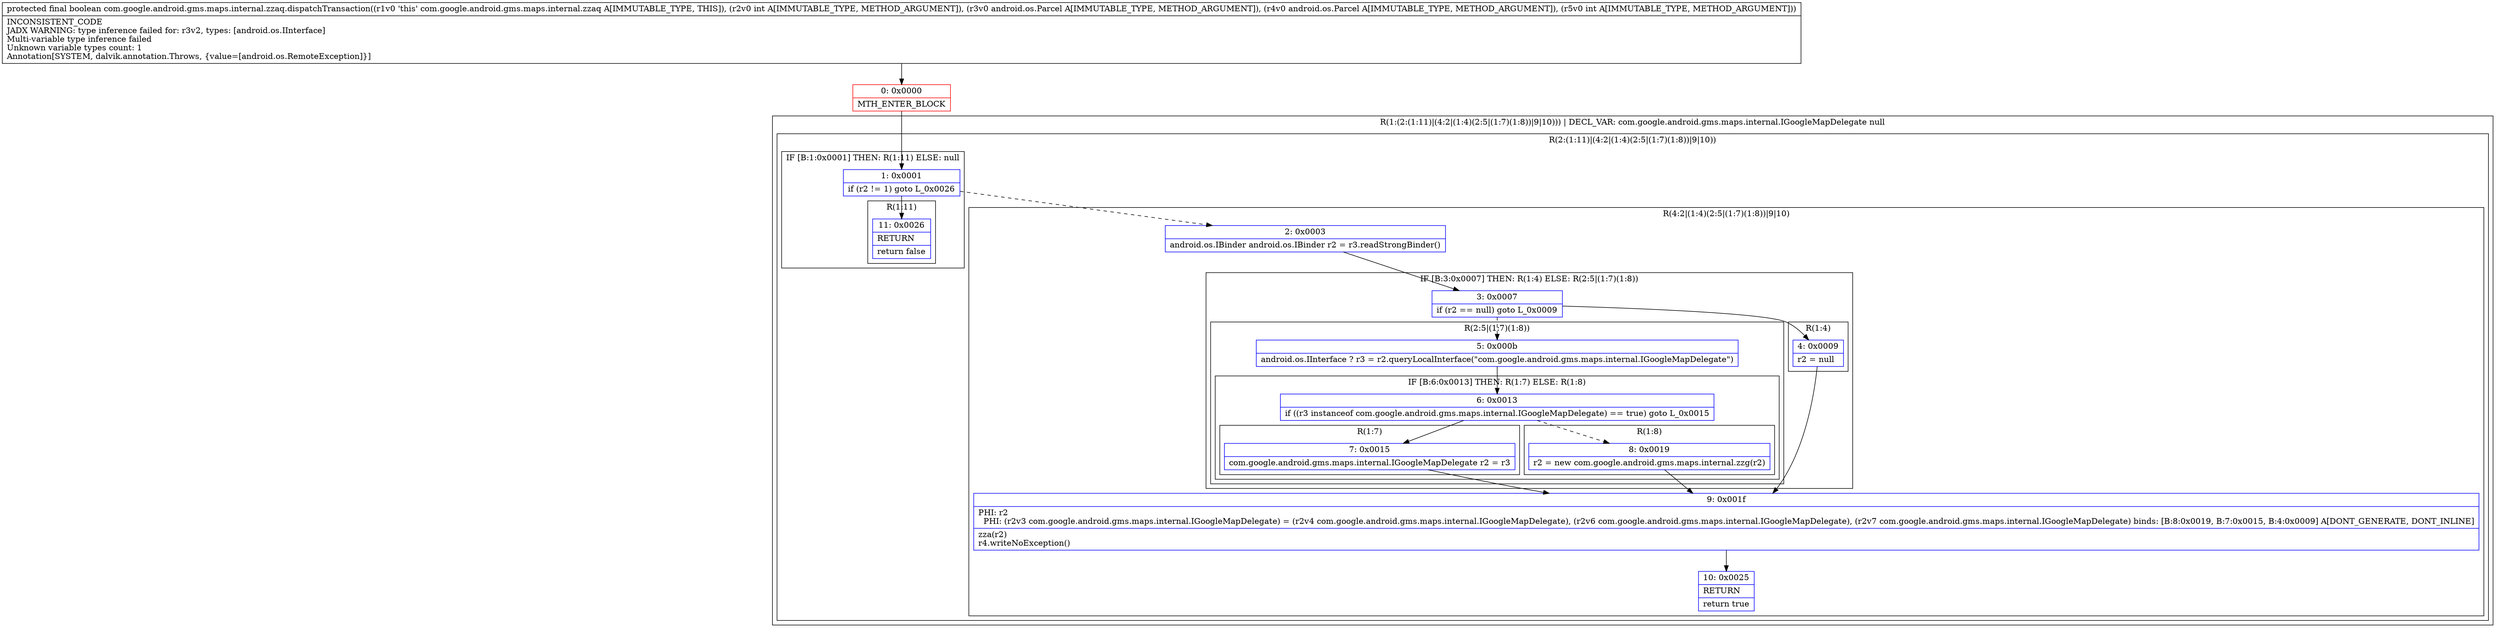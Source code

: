 digraph "CFG forcom.google.android.gms.maps.internal.zzaq.dispatchTransaction(ILandroid\/os\/Parcel;Landroid\/os\/Parcel;I)Z" {
subgraph cluster_Region_402320314 {
label = "R(1:(2:(1:11)|(4:2|(1:4)(2:5|(1:7)(1:8))|9|10))) | DECL_VAR: com.google.android.gms.maps.internal.IGoogleMapDelegate null\l";
node [shape=record,color=blue];
subgraph cluster_Region_710552396 {
label = "R(2:(1:11)|(4:2|(1:4)(2:5|(1:7)(1:8))|9|10))";
node [shape=record,color=blue];
subgraph cluster_IfRegion_189816446 {
label = "IF [B:1:0x0001] THEN: R(1:11) ELSE: null";
node [shape=record,color=blue];
Node_1 [shape=record,label="{1\:\ 0x0001|if (r2 != 1) goto L_0x0026\l}"];
subgraph cluster_Region_477612938 {
label = "R(1:11)";
node [shape=record,color=blue];
Node_11 [shape=record,label="{11\:\ 0x0026|RETURN\l|return false\l}"];
}
}
subgraph cluster_Region_326146233 {
label = "R(4:2|(1:4)(2:5|(1:7)(1:8))|9|10)";
node [shape=record,color=blue];
Node_2 [shape=record,label="{2\:\ 0x0003|android.os.IBinder android.os.IBinder r2 = r3.readStrongBinder()\l}"];
subgraph cluster_IfRegion_1866427901 {
label = "IF [B:3:0x0007] THEN: R(1:4) ELSE: R(2:5|(1:7)(1:8))";
node [shape=record,color=blue];
Node_3 [shape=record,label="{3\:\ 0x0007|if (r2 == null) goto L_0x0009\l}"];
subgraph cluster_Region_48754518 {
label = "R(1:4)";
node [shape=record,color=blue];
Node_4 [shape=record,label="{4\:\ 0x0009|r2 = null\l}"];
}
subgraph cluster_Region_369123464 {
label = "R(2:5|(1:7)(1:8))";
node [shape=record,color=blue];
Node_5 [shape=record,label="{5\:\ 0x000b|android.os.IInterface ? r3 = r2.queryLocalInterface(\"com.google.android.gms.maps.internal.IGoogleMapDelegate\")\l}"];
subgraph cluster_IfRegion_402049954 {
label = "IF [B:6:0x0013] THEN: R(1:7) ELSE: R(1:8)";
node [shape=record,color=blue];
Node_6 [shape=record,label="{6\:\ 0x0013|if ((r3 instanceof com.google.android.gms.maps.internal.IGoogleMapDelegate) == true) goto L_0x0015\l}"];
subgraph cluster_Region_371402986 {
label = "R(1:7)";
node [shape=record,color=blue];
Node_7 [shape=record,label="{7\:\ 0x0015|com.google.android.gms.maps.internal.IGoogleMapDelegate r2 = r3\l}"];
}
subgraph cluster_Region_25287987 {
label = "R(1:8)";
node [shape=record,color=blue];
Node_8 [shape=record,label="{8\:\ 0x0019|r2 = new com.google.android.gms.maps.internal.zzg(r2)\l}"];
}
}
}
}
Node_9 [shape=record,label="{9\:\ 0x001f|PHI: r2 \l  PHI: (r2v3 com.google.android.gms.maps.internal.IGoogleMapDelegate) = (r2v4 com.google.android.gms.maps.internal.IGoogleMapDelegate), (r2v6 com.google.android.gms.maps.internal.IGoogleMapDelegate), (r2v7 com.google.android.gms.maps.internal.IGoogleMapDelegate) binds: [B:8:0x0019, B:7:0x0015, B:4:0x0009] A[DONT_GENERATE, DONT_INLINE]\l|zza(r2)\lr4.writeNoException()\l}"];
Node_10 [shape=record,label="{10\:\ 0x0025|RETURN\l|return true\l}"];
}
}
}
Node_0 [shape=record,color=red,label="{0\:\ 0x0000|MTH_ENTER_BLOCK\l}"];
MethodNode[shape=record,label="{protected final boolean com.google.android.gms.maps.internal.zzaq.dispatchTransaction((r1v0 'this' com.google.android.gms.maps.internal.zzaq A[IMMUTABLE_TYPE, THIS]), (r2v0 int A[IMMUTABLE_TYPE, METHOD_ARGUMENT]), (r3v0 android.os.Parcel A[IMMUTABLE_TYPE, METHOD_ARGUMENT]), (r4v0 android.os.Parcel A[IMMUTABLE_TYPE, METHOD_ARGUMENT]), (r5v0 int A[IMMUTABLE_TYPE, METHOD_ARGUMENT]))  | INCONSISTENT_CODE\lJADX WARNING: type inference failed for: r3v2, types: [android.os.IInterface]\lMulti\-variable type inference failed\lUnknown variable types count: 1\lAnnotation[SYSTEM, dalvik.annotation.Throws, \{value=[android.os.RemoteException]\}]\l}"];
MethodNode -> Node_0;
Node_1 -> Node_2[style=dashed];
Node_1 -> Node_11;
Node_2 -> Node_3;
Node_3 -> Node_4;
Node_3 -> Node_5[style=dashed];
Node_4 -> Node_9;
Node_5 -> Node_6;
Node_6 -> Node_7;
Node_6 -> Node_8[style=dashed];
Node_7 -> Node_9;
Node_8 -> Node_9;
Node_9 -> Node_10;
Node_0 -> Node_1;
}

